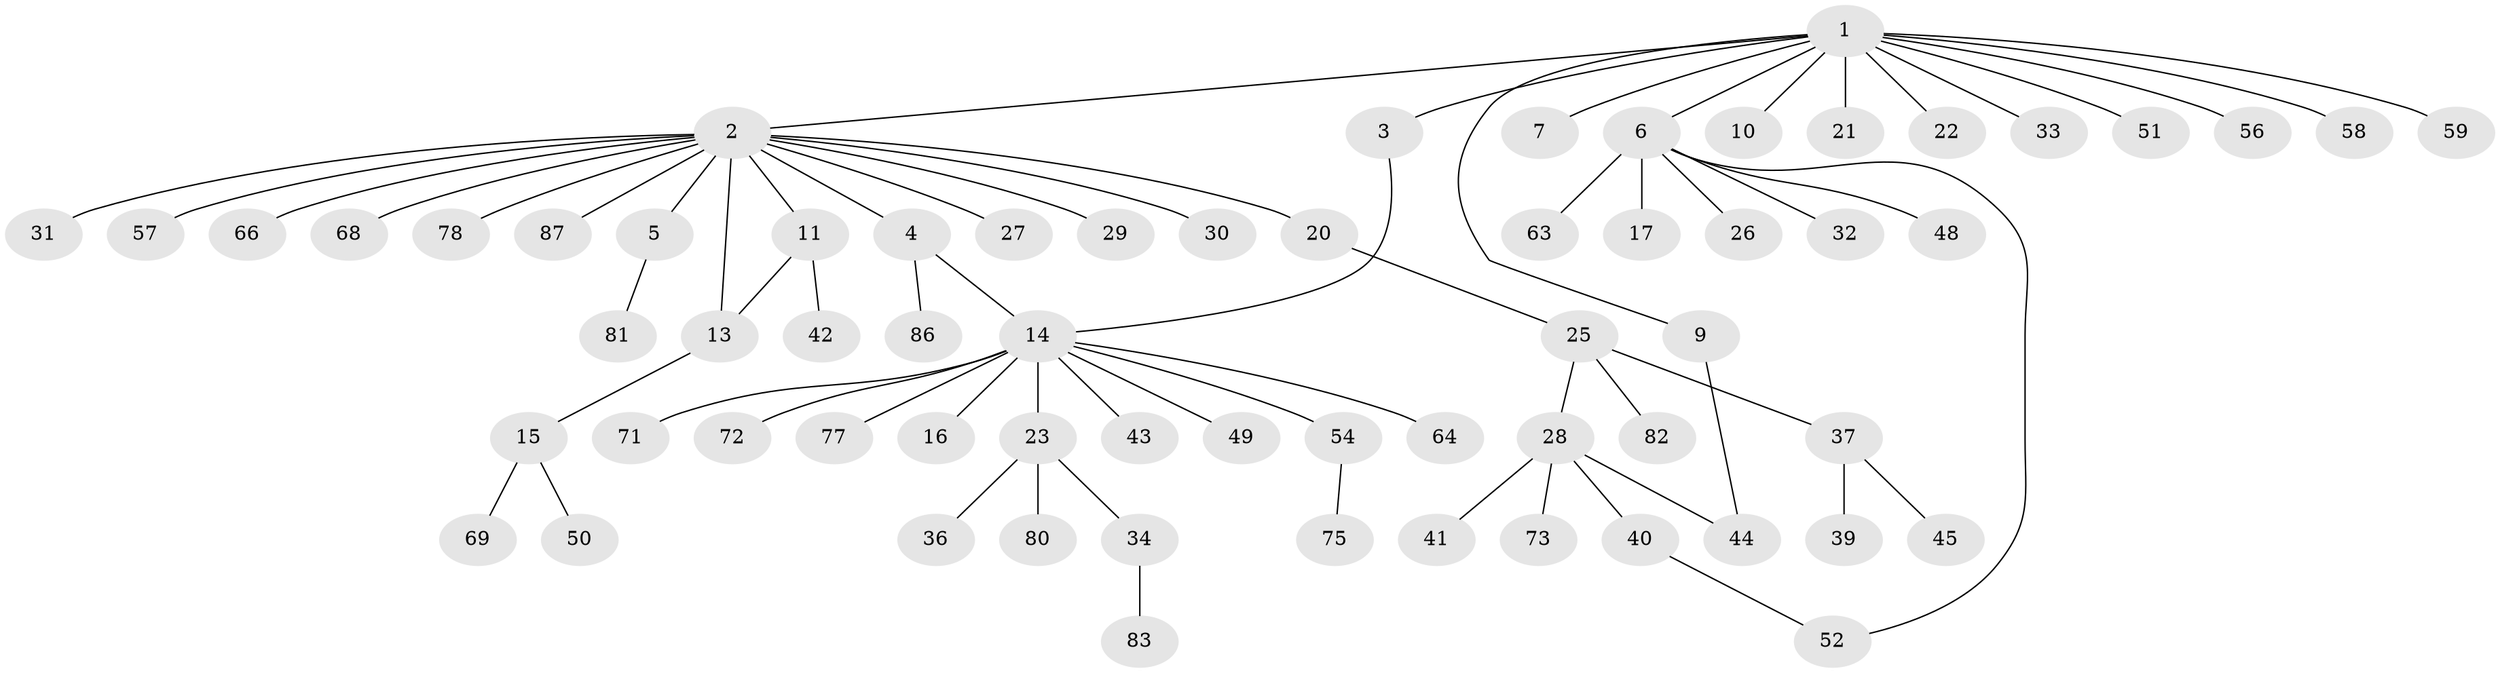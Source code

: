// Generated by graph-tools (version 1.1) at 2025/51/02/27/25 19:51:55]
// undirected, 65 vertices, 68 edges
graph export_dot {
graph [start="1"]
  node [color=gray90,style=filled];
  1 [super="+8"];
  2 [super="+24"];
  3 [super="+18"];
  4 [super="+62"];
  5 [super="+19"];
  6 [super="+79"];
  7;
  9 [super="+12"];
  10;
  11;
  13;
  14 [super="+53"];
  15 [super="+65"];
  16;
  17 [super="+55"];
  20 [super="+35"];
  21;
  22;
  23 [super="+60"];
  25 [super="+38"];
  26 [super="+67"];
  27;
  28 [super="+47"];
  29;
  30 [super="+89"];
  31;
  32;
  33;
  34 [super="+61"];
  36;
  37 [super="+76"];
  39;
  40;
  41 [super="+85"];
  42 [super="+88"];
  43;
  44;
  45 [super="+46"];
  48 [super="+70"];
  49;
  50;
  51;
  52;
  54;
  56;
  57;
  58;
  59;
  63 [super="+74"];
  64;
  66;
  68;
  69;
  71;
  72;
  73;
  75;
  77;
  78;
  80;
  81;
  82;
  83 [super="+84"];
  86;
  87;
  1 -- 2;
  1 -- 3;
  1 -- 6;
  1 -- 7;
  1 -- 9;
  1 -- 10;
  1 -- 21;
  1 -- 33;
  1 -- 51;
  1 -- 56;
  1 -- 58;
  1 -- 59;
  1 -- 22;
  2 -- 4;
  2 -- 5;
  2 -- 11;
  2 -- 13;
  2 -- 20;
  2 -- 27;
  2 -- 29;
  2 -- 30;
  2 -- 31;
  2 -- 57;
  2 -- 66;
  2 -- 68;
  2 -- 78;
  2 -- 87;
  3 -- 14;
  4 -- 14;
  4 -- 86;
  5 -- 81;
  6 -- 17;
  6 -- 26;
  6 -- 32;
  6 -- 48;
  6 -- 52;
  6 -- 63;
  9 -- 44;
  11 -- 13;
  11 -- 42;
  13 -- 15;
  14 -- 16;
  14 -- 23;
  14 -- 43;
  14 -- 49;
  14 -- 54;
  14 -- 64;
  14 -- 71;
  14 -- 72;
  14 -- 77;
  15 -- 50;
  15 -- 69;
  20 -- 25;
  23 -- 34;
  23 -- 36;
  23 -- 80;
  25 -- 28;
  25 -- 37;
  25 -- 82;
  28 -- 40;
  28 -- 41;
  28 -- 44;
  28 -- 73;
  34 -- 83;
  37 -- 39;
  37 -- 45;
  40 -- 52;
  54 -- 75;
}
